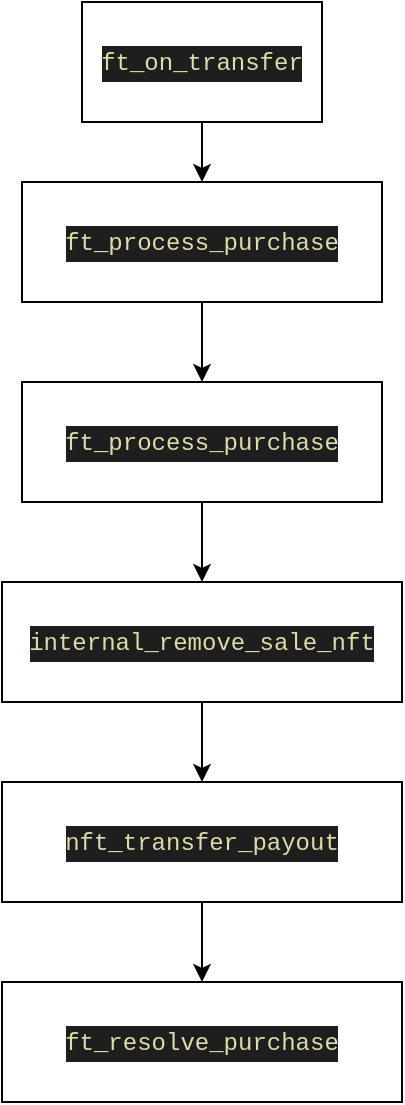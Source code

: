 <mxfile version="16.5.3" type="github">
  <diagram id="YpP-YeyqJWE7dZxvrsC9" name="Page-1">
    <mxGraphModel dx="1186" dy="739" grid="1" gridSize="10" guides="1" tooltips="1" connect="1" arrows="1" fold="1" page="1" pageScale="1" pageWidth="850" pageHeight="1100" math="0" shadow="0">
      <root>
        <mxCell id="0" />
        <mxCell id="1" parent="0" />
        <mxCell id="uqG3CpmWXGaYB-QebMZ5-3" value="" style="edgeStyle=orthogonalEdgeStyle;rounded=0;orthogonalLoop=1;jettySize=auto;html=1;" edge="1" parent="1" source="uqG3CpmWXGaYB-QebMZ5-1" target="uqG3CpmWXGaYB-QebMZ5-2">
          <mxGeometry relative="1" as="geometry" />
        </mxCell>
        <mxCell id="uqG3CpmWXGaYB-QebMZ5-1" value="&lt;meta charset=&quot;utf-8&quot;&gt;&lt;div style=&quot;color: rgb(212, 212, 212); background-color: rgb(30, 30, 30); font-family: menlo, monaco, &amp;quot;courier new&amp;quot;, monospace; font-weight: normal; font-size: 12px; line-height: 18px;&quot;&gt;&lt;div&gt;&lt;span style=&quot;color: #dcdcaa&quot;&gt;ft_on_transfer&lt;/span&gt;&lt;/div&gt;&lt;/div&gt;" style="rounded=0;whiteSpace=wrap;html=1;" vertex="1" parent="1">
          <mxGeometry x="360" y="40" width="120" height="60" as="geometry" />
        </mxCell>
        <mxCell id="uqG3CpmWXGaYB-QebMZ5-5" value="" style="edgeStyle=orthogonalEdgeStyle;rounded=0;orthogonalLoop=1;jettySize=auto;html=1;" edge="1" parent="1" source="uqG3CpmWXGaYB-QebMZ5-2" target="uqG3CpmWXGaYB-QebMZ5-4">
          <mxGeometry relative="1" as="geometry" />
        </mxCell>
        <mxCell id="uqG3CpmWXGaYB-QebMZ5-2" value="&lt;div style=&quot;color: rgb(212 , 212 , 212) ; background-color: rgb(30 , 30 , 30) ; font-family: &amp;#34;menlo&amp;#34; , &amp;#34;monaco&amp;#34; , &amp;#34;courier new&amp;#34; , monospace ; font-weight: normal ; font-size: 12px ; line-height: 18px&quot;&gt;&lt;div style=&quot;font-family: &amp;#34;menlo&amp;#34; , &amp;#34;monaco&amp;#34; , &amp;#34;courier new&amp;#34; , monospace ; line-height: 18px&quot;&gt;&lt;span style=&quot;color: #dcdcaa&quot;&gt;ft_process_purchase&lt;/span&gt;&lt;/div&gt;&lt;/div&gt;" style="rounded=0;whiteSpace=wrap;html=1;" vertex="1" parent="1">
          <mxGeometry x="330" y="130" width="180" height="60" as="geometry" />
        </mxCell>
        <mxCell id="uqG3CpmWXGaYB-QebMZ5-7" value="" style="edgeStyle=orthogonalEdgeStyle;rounded=0;orthogonalLoop=1;jettySize=auto;html=1;" edge="1" parent="1" source="uqG3CpmWXGaYB-QebMZ5-4" target="uqG3CpmWXGaYB-QebMZ5-6">
          <mxGeometry relative="1" as="geometry" />
        </mxCell>
        <mxCell id="uqG3CpmWXGaYB-QebMZ5-4" value="&lt;div style=&quot;color: rgb(212 , 212 , 212) ; background-color: rgb(30 , 30 , 30) ; font-family: &amp;#34;menlo&amp;#34; , &amp;#34;monaco&amp;#34; , &amp;#34;courier new&amp;#34; , monospace ; font-weight: normal ; font-size: 12px ; line-height: 18px&quot;&gt;&lt;div style=&quot;font-family: &amp;#34;menlo&amp;#34; , &amp;#34;monaco&amp;#34; , &amp;#34;courier new&amp;#34; , monospace ; line-height: 18px&quot;&gt;&lt;span style=&quot;color: #dcdcaa&quot;&gt;ft_process_purchase&lt;/span&gt;&lt;/div&gt;&lt;/div&gt;" style="rounded=0;whiteSpace=wrap;html=1;" vertex="1" parent="1">
          <mxGeometry x="330" y="230" width="180" height="60" as="geometry" />
        </mxCell>
        <mxCell id="uqG3CpmWXGaYB-QebMZ5-9" value="" style="edgeStyle=orthogonalEdgeStyle;rounded=0;orthogonalLoop=1;jettySize=auto;html=1;" edge="1" parent="1" source="uqG3CpmWXGaYB-QebMZ5-6" target="uqG3CpmWXGaYB-QebMZ5-8">
          <mxGeometry relative="1" as="geometry" />
        </mxCell>
        <mxCell id="uqG3CpmWXGaYB-QebMZ5-6" value="&lt;div style=&quot;color: rgb(212 , 212 , 212) ; background-color: rgb(30 , 30 , 30) ; font-family: &amp;#34;menlo&amp;#34; , &amp;#34;monaco&amp;#34; , &amp;#34;courier new&amp;#34; , monospace ; font-weight: normal ; font-size: 12px ; line-height: 18px&quot;&gt;&lt;div style=&quot;font-family: &amp;#34;menlo&amp;#34; , &amp;#34;monaco&amp;#34; , &amp;#34;courier new&amp;#34; , monospace ; line-height: 18px&quot;&gt;&lt;span style=&quot;color: #dcdcaa&quot;&gt;internal_remove_sale_nft&lt;/span&gt;&lt;/div&gt;&lt;/div&gt;" style="rounded=0;whiteSpace=wrap;html=1;" vertex="1" parent="1">
          <mxGeometry x="320" y="330" width="200" height="60" as="geometry" />
        </mxCell>
        <mxCell id="uqG3CpmWXGaYB-QebMZ5-12" value="" style="edgeStyle=orthogonalEdgeStyle;rounded=0;orthogonalLoop=1;jettySize=auto;html=1;" edge="1" parent="1" source="uqG3CpmWXGaYB-QebMZ5-8" target="uqG3CpmWXGaYB-QebMZ5-11">
          <mxGeometry relative="1" as="geometry" />
        </mxCell>
        <mxCell id="uqG3CpmWXGaYB-QebMZ5-8" value="&lt;meta charset=&quot;utf-8&quot;&gt;&lt;div style=&quot;color: rgb(212, 212, 212); background-color: rgb(30, 30, 30); font-family: menlo, monaco, &amp;quot;courier new&amp;quot;, monospace; font-weight: normal; font-size: 12px; line-height: 18px;&quot;&gt;&lt;div&gt;&lt;span style=&quot;color: #dcdcaa&quot;&gt;nft_transfer_payout&lt;/span&gt;&lt;/div&gt;&lt;/div&gt;" style="rounded=0;whiteSpace=wrap;html=1;" vertex="1" parent="1">
          <mxGeometry x="320" y="430" width="200" height="60" as="geometry" />
        </mxCell>
        <mxCell id="uqG3CpmWXGaYB-QebMZ5-11" value="&lt;meta charset=&quot;utf-8&quot;&gt;&lt;div style=&quot;color: rgb(212, 212, 212); background-color: rgb(30, 30, 30); font-family: menlo, monaco, &amp;quot;courier new&amp;quot;, monospace; font-weight: normal; font-size: 12px; line-height: 18px;&quot;&gt;&lt;div&gt;&lt;span style=&quot;color: #dcdcaa&quot;&gt;ft_resolve_purchase&lt;/span&gt;&lt;/div&gt;&lt;/div&gt;" style="rounded=0;whiteSpace=wrap;html=1;" vertex="1" parent="1">
          <mxGeometry x="320" y="530" width="200" height="60" as="geometry" />
        </mxCell>
      </root>
    </mxGraphModel>
  </diagram>
</mxfile>
